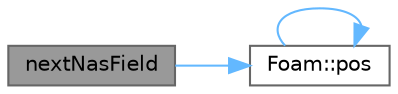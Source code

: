digraph "nextNasField"
{
 // LATEX_PDF_SIZE
  bgcolor="transparent";
  edge [fontname=Helvetica,fontsize=10,labelfontname=Helvetica,labelfontsize=10];
  node [fontname=Helvetica,fontsize=10,shape=box,height=0.2,width=0.4];
  rankdir="LR";
  Node1 [id="Node000001",label="nextNasField",height=0.2,width=0.4,color="gray40", fillcolor="grey60", style="filled", fontcolor="black",tooltip=" "];
  Node1 -> Node2 [id="edge1_Node000001_Node000002",color="steelblue1",style="solid",tooltip=" "];
  Node2 [id="Node000002",label="Foam::pos",height=0.2,width=0.4,color="grey40", fillcolor="white", style="filled",URL="$namespaceFoam.html#a09a190b59f3d01b258bca0fa964a6212",tooltip=" "];
  Node2 -> Node2 [id="edge2_Node000002_Node000002",color="steelblue1",style="solid",tooltip=" "];
}
